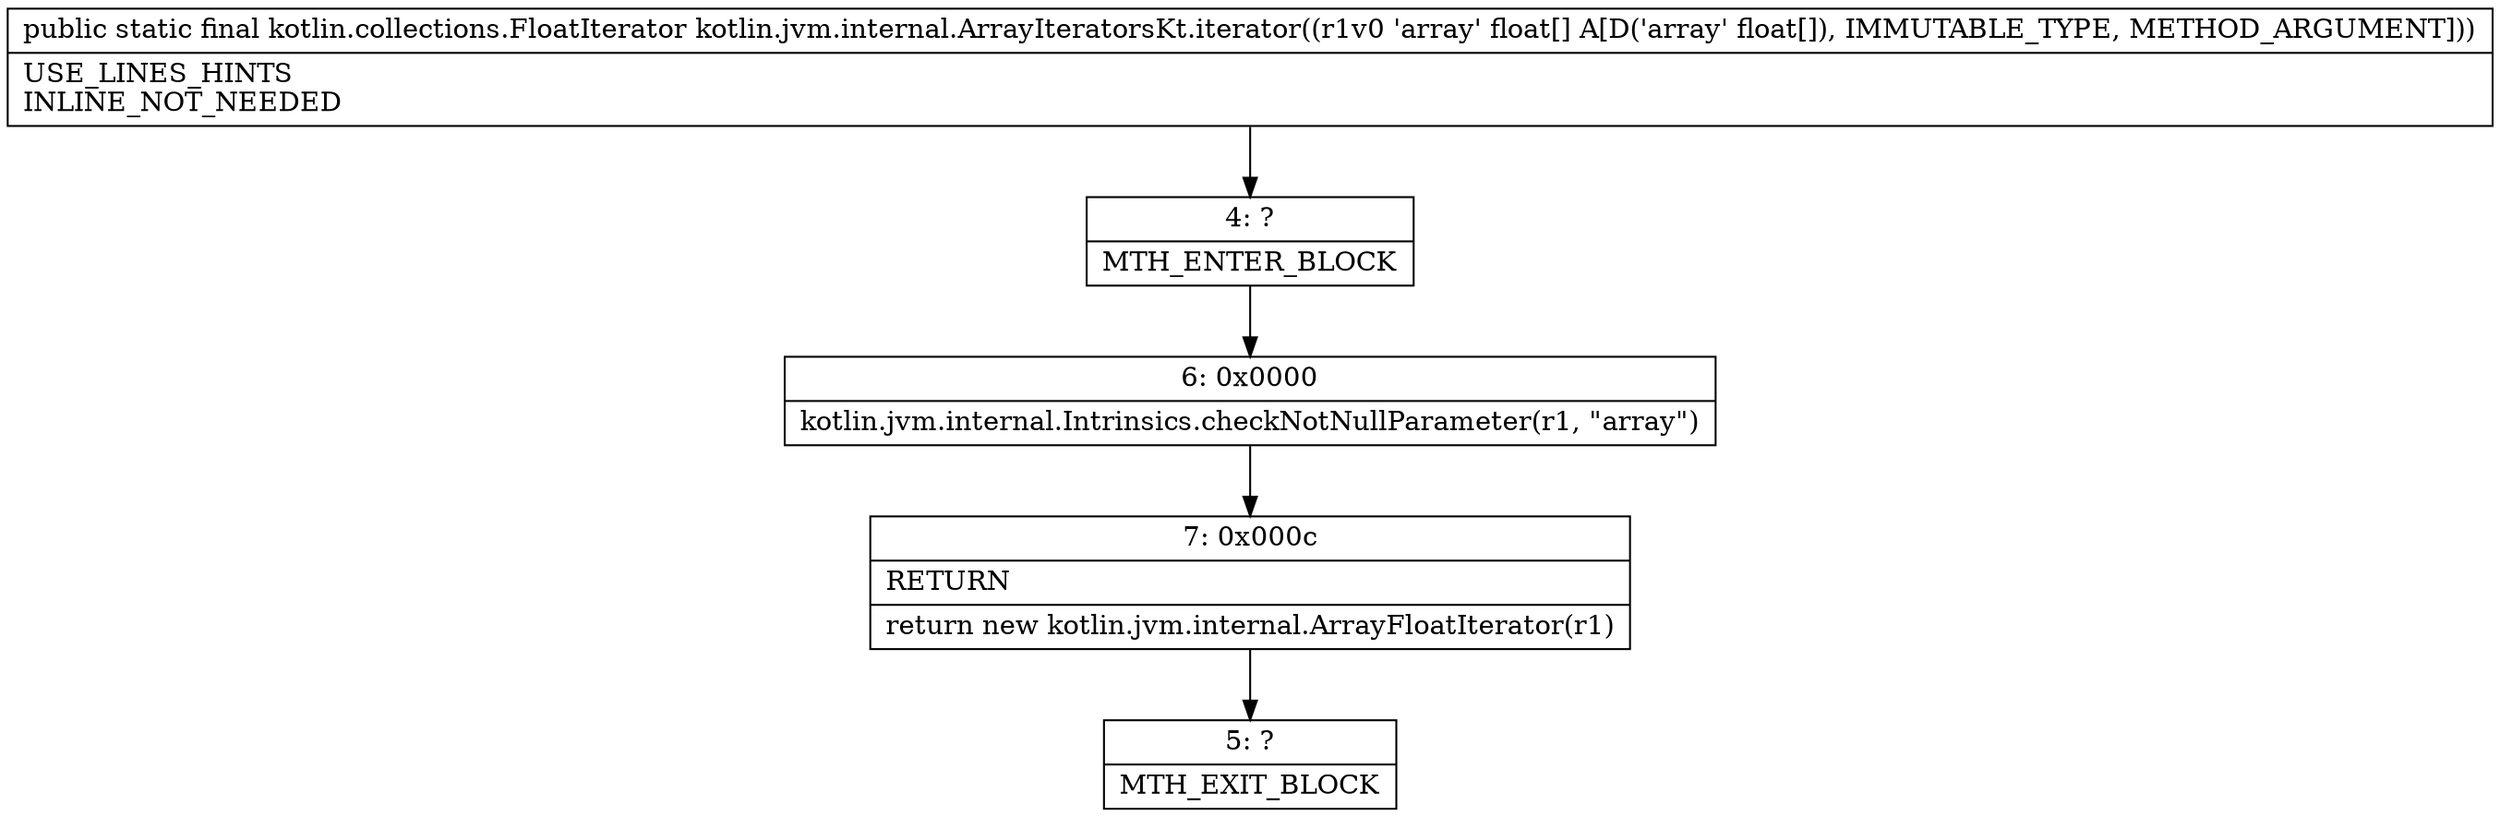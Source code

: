 digraph "CFG forkotlin.jvm.internal.ArrayIteratorsKt.iterator([F)Lkotlin\/collections\/FloatIterator;" {
Node_4 [shape=record,label="{4\:\ ?|MTH_ENTER_BLOCK\l}"];
Node_6 [shape=record,label="{6\:\ 0x0000|kotlin.jvm.internal.Intrinsics.checkNotNullParameter(r1, \"array\")\l}"];
Node_7 [shape=record,label="{7\:\ 0x000c|RETURN\l|return new kotlin.jvm.internal.ArrayFloatIterator(r1)\l}"];
Node_5 [shape=record,label="{5\:\ ?|MTH_EXIT_BLOCK\l}"];
MethodNode[shape=record,label="{public static final kotlin.collections.FloatIterator kotlin.jvm.internal.ArrayIteratorsKt.iterator((r1v0 'array' float[] A[D('array' float[]), IMMUTABLE_TYPE, METHOD_ARGUMENT]))  | USE_LINES_HINTS\lINLINE_NOT_NEEDED\l}"];
MethodNode -> Node_4;Node_4 -> Node_6;
Node_6 -> Node_7;
Node_7 -> Node_5;
}

